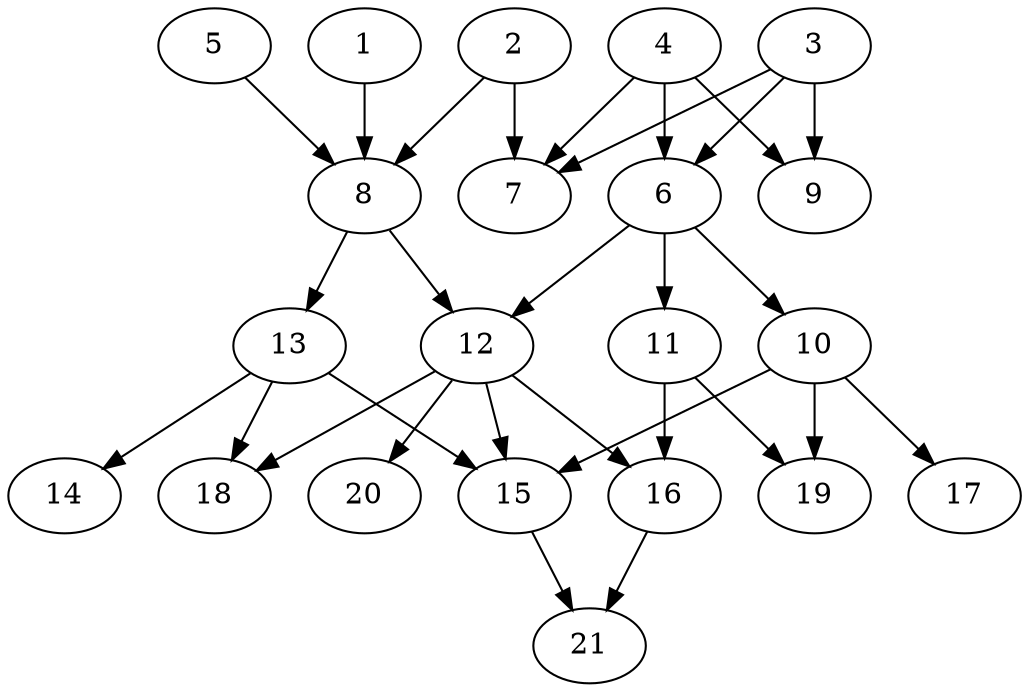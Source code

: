 // DAG (tier=2-normal, mode=data, n=21, ccr=0.421, fat=0.578, density=0.539, regular=0.534, jump=0.128, mindata=2097152, maxdata=16777216)
// DAG automatically generated by daggen at Sun Aug 24 16:33:34 2025
// /home/ermia/Project/Environments/daggen/bin/daggen --dot --ccr 0.421 --fat 0.578 --regular 0.534 --density 0.539 --jump 0.128 --mindata 2097152 --maxdata 16777216 -n 21 
digraph G {
  1 [size="4374582170721750", alpha="0.00", expect_size="2187291085360875"]
  1 -> 8 [size ="116084912947200"]
  2 [size="825687481601220224", alpha="0.01", expect_size="412843740800610112"]
  2 -> 7 [size ="454531028615168"]
  2 -> 8 [size ="454531028615168"]
  3 [size="22919904903577584", alpha="0.16", expect_size="11459952451788792"]
  3 -> 6 [size ="1550188216844288"]
  3 -> 7 [size ="1550188216844288"]
  3 -> 9 [size ="1550188216844288"]
  4 [size="21519308862251784", alpha="0.02", expect_size="10759654431125892"]
  4 -> 6 [size ="891849296314368"]
  4 -> 7 [size ="891849296314368"]
  4 -> 9 [size ="891849296314368"]
  5 [size="48717440862566488", alpha="0.13", expect_size="24358720431283244"]
  5 -> 8 [size ="46800413130752"]
  6 [size="3602125159316811264", alpha="0.15", expect_size="1801062579658405632"]
  6 -> 10 [size ="2031779317809152"]
  6 -> 11 [size ="2031779317809152"]
  6 -> 12 [size ="2031779317809152"]
  7 [size="1237658906789267", alpha="0.08", expect_size="618829453394633"]
  8 [size="966663579822533632", alpha="0.12", expect_size="483331789911266816"]
  8 -> 12 [size ="725686742417408"]
  8 -> 13 [size ="725686742417408"]
  9 [size="5522764058443906048", alpha="0.05", expect_size="2761382029221953024"]
  10 [size="6317830795304592", alpha="0.07", expect_size="3158915397652296"]
  10 -> 15 [size ="770519280386048"]
  10 -> 17 [size ="770519280386048"]
  10 -> 19 [size ="770519280386048"]
  11 [size="4997462501594367", alpha="0.14", expect_size="2498731250797183"]
  11 -> 16 [size ="123437494304768"]
  11 -> 19 [size ="123437494304768"]
  12 [size="3510617766406103040", alpha="0.18", expect_size="1755308883203051520"]
  12 -> 15 [size ="1762002355617792"]
  12 -> 16 [size ="1762002355617792"]
  12 -> 18 [size ="1762002355617792"]
  12 -> 20 [size ="1762002355617792"]
  13 [size="1892257774767510016", alpha="0.17", expect_size="946128887383755008"]
  13 -> 14 [size ="1872367504588800"]
  13 -> 15 [size ="1872367504588800"]
  13 -> 18 [size ="1872367504588800"]
  14 [size="2281484177373537501184", alpha="0.17", expect_size="1140742088686768750592"]
  15 [size="10626640857584893952", alpha="0.10", expect_size="5313320428792446976"]
  15 -> 21 [size ="38668202934272"]
  16 [size="863478963955578752", alpha="0.06", expect_size="431739481977789376"]
  16 -> 21 [size ="495424687308800"]
  17 [size="1651245222567961600", alpha="0.00", expect_size="825622611283980800"]
  18 [size="81730432634257680", alpha="0.18", expect_size="40865216317128840"]
  19 [size="980445560784159360", alpha="0.07", expect_size="490222780392079680"]
  20 [size="107490980756167088", alpha="0.19", expect_size="53745490378083544"]
  21 [size="1578269863808335872000", alpha="0.08", expect_size="789134931904167936000"]
}
